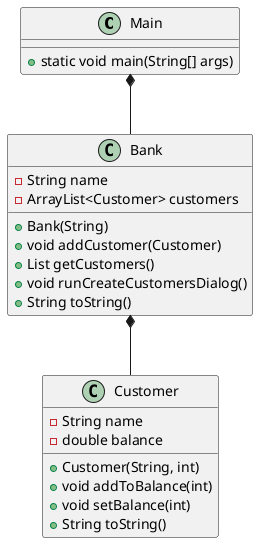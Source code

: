 @startuml
class Main{
 + static void main(String[] args)
}

class Bank{
 - String name
 - ArrayList<Customer> customers
 + Bank(String)
 + void addCustomer(Customer)
 + List getCustomers()
 + void runCreateCustomersDialog()
 + String toString()
}

class Customer{
 - String name
 - double balance
 + Customer(String, int)
 + void addToBalance(int)
 + void setBalance(int)
 + String toString()

}



Main *-- Bank
Bank *-- Customer

@enduml